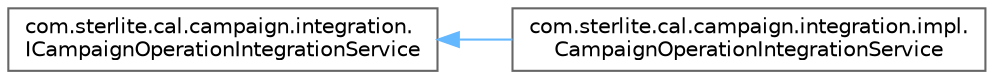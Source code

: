 digraph "Graphical Class Hierarchy"
{
 // LATEX_PDF_SIZE
  bgcolor="transparent";
  edge [fontname=Helvetica,fontsize=10,labelfontname=Helvetica,labelfontsize=10];
  node [fontname=Helvetica,fontsize=10,shape=box,height=0.2,width=0.4];
  rankdir="LR";
  Node0 [id="Node000000",label="com.sterlite.cal.campaign.integration.\lICampaignOperationIntegrationService",height=0.2,width=0.4,color="grey40", fillcolor="white", style="filled",URL="$interfacecom_1_1sterlite_1_1cal_1_1campaign_1_1integration_1_1_i_campaign_operation_integration_service.html",tooltip=" "];
  Node0 -> Node1 [id="edge23_Node000000_Node000001",dir="back",color="steelblue1",style="solid",tooltip=" "];
  Node1 [id="Node000001",label="com.sterlite.cal.campaign.integration.impl.\lCampaignOperationIntegrationService",height=0.2,width=0.4,color="grey40", fillcolor="white", style="filled",URL="$classcom_1_1sterlite_1_1cal_1_1campaign_1_1integration_1_1impl_1_1_campaign_operation_integration_service.html",tooltip=" "];
}
